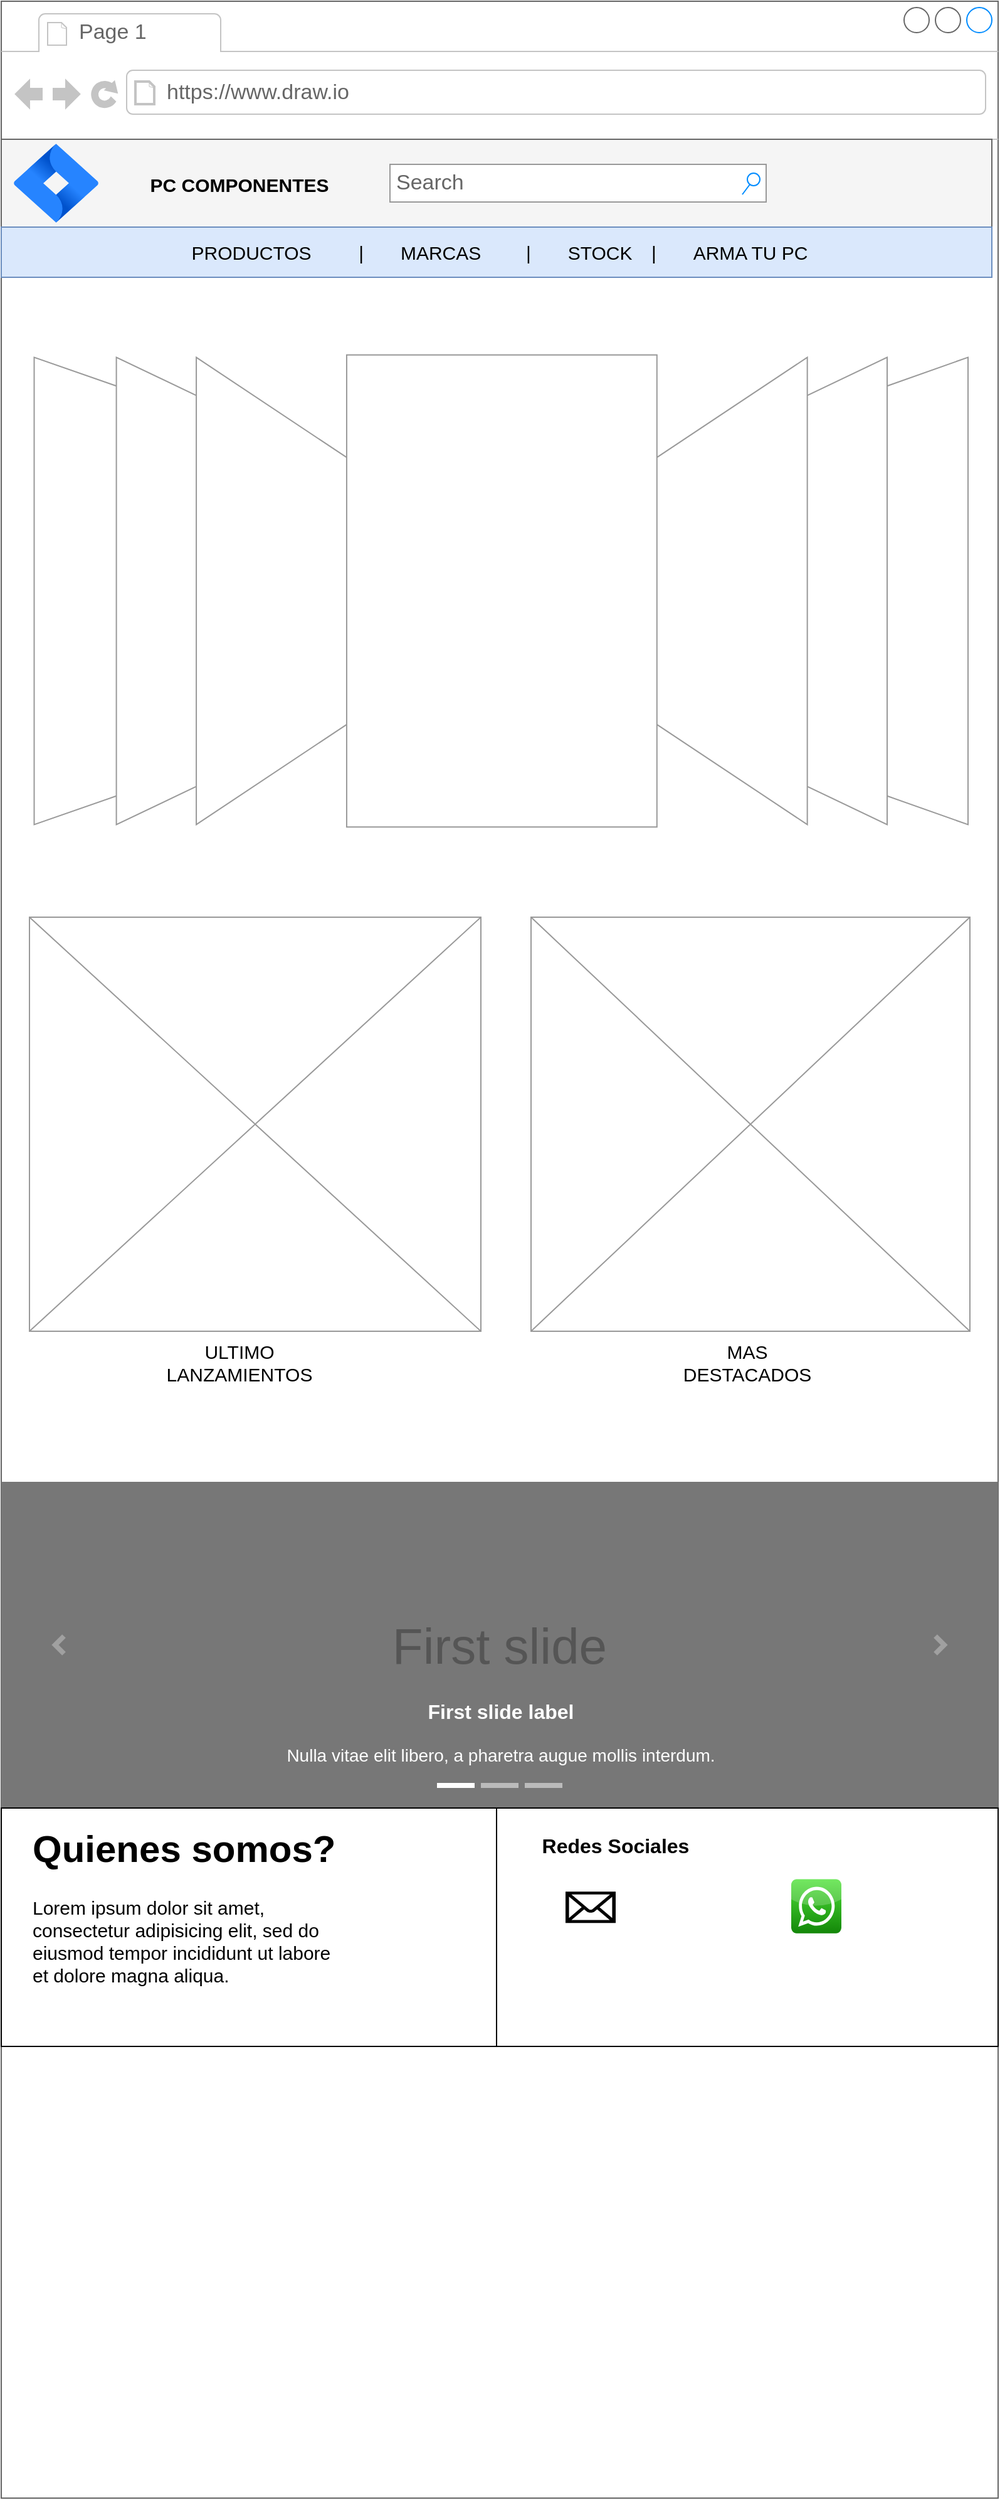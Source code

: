 <mxfile version="20.3.3" type="device" pages="4"><diagram id="NcplxV88LOsG07u2zSmv" name="PAGINA PRINCIPAL"><mxGraphModel dx="1422" dy="6599" grid="1" gridSize="10" guides="1" tooltips="1" connect="1" arrows="1" fold="1" page="1" pageScale="1" pageWidth="827" pageHeight="1169" math="0" shadow="0"><root><mxCell id="0"/><mxCell id="1" parent="0"/><mxCell id="8tEJQKvo-0MVvpQWqBIP-1" value="" style="strokeWidth=1;shadow=0;dashed=0;align=center;html=1;shape=mxgraph.mockup.containers.browserWindow;rSize=0;strokeColor=#666666;strokeColor2=#008cff;strokeColor3=#c4c4c4;mainText=,;recursiveResize=0;" parent="1" vertex="1"><mxGeometry x="40" y="-5840" width="795" height="1990" as="geometry"/></mxCell><mxCell id="8tEJQKvo-0MVvpQWqBIP-2" value="Page 1" style="strokeWidth=1;shadow=0;dashed=0;align=center;html=1;shape=mxgraph.mockup.containers.anchor;fontSize=17;fontColor=#666666;align=left;" parent="8tEJQKvo-0MVvpQWqBIP-1" vertex="1"><mxGeometry x="60" y="12" width="110" height="26" as="geometry"/></mxCell><mxCell id="8tEJQKvo-0MVvpQWqBIP-3" value="https://www.draw.io" style="strokeWidth=1;shadow=0;dashed=0;align=center;html=1;shape=mxgraph.mockup.containers.anchor;rSize=0;fontSize=17;fontColor=#666666;align=left;" parent="8tEJQKvo-0MVvpQWqBIP-1" vertex="1"><mxGeometry x="130" y="60" width="250" height="26" as="geometry"/></mxCell><mxCell id="8tEJQKvo-0MVvpQWqBIP-4" value="" style="rounded=0;whiteSpace=wrap;html=1;fillColor=#f5f5f5;strokeColor=#666666;fontColor=#333333;" parent="8tEJQKvo-0MVvpQWqBIP-1" vertex="1"><mxGeometry y="110" width="790" height="70" as="geometry"/></mxCell><mxCell id="8tEJQKvo-0MVvpQWqBIP-10" value="&lt;b&gt;&lt;font style=&quot;font-size: 15px;&quot;&gt;PC COMPONENTES&lt;/font&gt;&lt;/b&gt;" style="text;html=1;strokeColor=none;fillColor=none;align=center;verticalAlign=middle;whiteSpace=wrap;rounded=0;sketch=0;" parent="8tEJQKvo-0MVvpQWqBIP-1" vertex="1"><mxGeometry x="100" y="131" width="180" height="30" as="geometry"/></mxCell><mxCell id="pnt2ohRGJonTJq6n5zse-1" value="" style="shape=image;html=1;verticalAlign=top;verticalLabelPosition=bottom;labelBackgroundColor=#ffffff;imageAspect=0;aspect=fixed;image=https://cdn3.iconfinder.com/data/icons/essential-rounded/64/Rounded-31-128.png" vertex="1" parent="8tEJQKvo-0MVvpQWqBIP-1"><mxGeometry x="720" y="123.5" width="45" height="45" as="geometry"/></mxCell><mxCell id="pnt2ohRGJonTJq6n5zse-3" value="" style="shape=image;html=1;verticalAlign=top;verticalLabelPosition=bottom;labelBackgroundColor=#ffffff;imageAspect=0;aspect=fixed;image=https://cdn4.iconfinder.com/data/icons/core-ui-outlined/32/outlined_shopping_cart-128.png" vertex="1" parent="8tEJQKvo-0MVvpQWqBIP-1"><mxGeometry x="660" y="123.5" width="43" height="43" as="geometry"/></mxCell><mxCell id="pnt2ohRGJonTJq6n5zse-4" value="" style="image;image=img/lib/atlassian/Jira_Software_Logo.svg;fontSize=15;aspect=fixed;" vertex="1" parent="8tEJQKvo-0MVvpQWqBIP-1"><mxGeometry x="10" y="113.5" width="67.5" height="63" as="geometry"/></mxCell><mxCell id="pnt2ohRGJonTJq6n5zse-5" value="Search" style="strokeWidth=1;shadow=0;dashed=0;align=center;html=1;shape=mxgraph.mockup.forms.searchBox;strokeColor=#999999;mainText=;strokeColor2=#008cff;fontColor=#666666;fontSize=17;align=left;spacingLeft=3;" vertex="1" parent="8tEJQKvo-0MVvpQWqBIP-1"><mxGeometry x="310" y="130" width="300" height="30" as="geometry"/></mxCell><mxCell id="pnt2ohRGJonTJq6n5zse-6" value="" style="verticalLabelPosition=bottom;shadow=0;dashed=0;align=center;html=1;verticalAlign=top;strokeWidth=1;shape=mxgraph.mockup.navigation.coverFlow;strokeColor=#999999;fontSize=15;" vertex="1" parent="8tEJQKvo-0MVvpQWqBIP-1"><mxGeometry x="22.5" y="280" width="750" height="380" as="geometry"/></mxCell><mxCell id="pnt2ohRGJonTJq6n5zse-7" value="" style="rounded=0;whiteSpace=wrap;html=1;fontSize=15;fillColor=#dae8fc;strokeColor=#6c8ebf;" vertex="1" parent="8tEJQKvo-0MVvpQWqBIP-1"><mxGeometry y="180" width="790" height="40" as="geometry"/></mxCell><mxCell id="pnt2ohRGJonTJq6n5zse-11" value="PRODUCTOS&amp;nbsp;&lt;span style=&quot;white-space: pre;&quot;&gt;&#9;&lt;/span&gt;|&amp;nbsp;&lt;span style=&quot;white-space: pre;&quot;&gt;&#9;&lt;/span&gt;MARCAS&amp;nbsp;&lt;span style=&quot;white-space: pre;&quot;&gt;&#9;&lt;/span&gt;|&amp;nbsp;&lt;span style=&quot;white-space: pre;&quot;&gt;&#9;&lt;/span&gt;STOCK&amp;nbsp;&lt;span style=&quot;white-space: pre;&quot;&gt;&#9;&lt;/span&gt;|&amp;nbsp;&lt;span style=&quot;white-space: pre;&quot;&gt;&#9;&lt;/span&gt;ARMA TU PC" style="text;html=1;strokeColor=none;fillColor=none;align=center;verticalAlign=middle;whiteSpace=wrap;rounded=0;fontSize=15;" vertex="1" parent="8tEJQKvo-0MVvpQWqBIP-1"><mxGeometry x="70" y="185" width="655" height="30" as="geometry"/></mxCell><mxCell id="2O3Gc2J5jGapGuSh7n1H-1" value="" style="rounded=0;whiteSpace=wrap;html=1;fontSize=15;" vertex="1" parent="8tEJQKvo-0MVvpQWqBIP-1"><mxGeometry x="30" y="730" width="350" height="330" as="geometry"/></mxCell><mxCell id="2O3Gc2J5jGapGuSh7n1H-2" value="" style="rounded=0;whiteSpace=wrap;html=1;fontSize=15;" vertex="1" parent="8tEJQKvo-0MVvpQWqBIP-1"><mxGeometry x="422.5" y="730" width="350" height="330" as="geometry"/></mxCell><mxCell id="2O3Gc2J5jGapGuSh7n1H-3" value="ULTIMO LANZAMIENTOS" style="text;html=1;strokeColor=none;fillColor=none;align=center;verticalAlign=middle;whiteSpace=wrap;rounded=0;fontSize=15;" vertex="1" parent="8tEJQKvo-0MVvpQWqBIP-1"><mxGeometry x="115" y="1060" width="150" height="50" as="geometry"/></mxCell><mxCell id="2O3Gc2J5jGapGuSh7n1H-4" value="" style="verticalLabelPosition=bottom;shadow=0;dashed=0;align=center;html=1;verticalAlign=top;strokeWidth=1;shape=mxgraph.mockup.graphics.simpleIcon;strokeColor=#999999;fontSize=15;" vertex="1" parent="8tEJQKvo-0MVvpQWqBIP-1"><mxGeometry x="22.5" y="730" width="360" height="330" as="geometry"/></mxCell><mxCell id="2O3Gc2J5jGapGuSh7n1H-5" value="" style="verticalLabelPosition=bottom;shadow=0;dashed=0;align=center;html=1;verticalAlign=top;strokeWidth=1;shape=mxgraph.mockup.graphics.simpleIcon;strokeColor=#999999;fontSize=15;" vertex="1" parent="8tEJQKvo-0MVvpQWqBIP-1"><mxGeometry x="422.5" y="730" width="350" height="330" as="geometry"/></mxCell><mxCell id="2O3Gc2J5jGapGuSh7n1H-7" value="MAS DESTACADOS" style="text;html=1;strokeColor=none;fillColor=none;align=center;verticalAlign=middle;whiteSpace=wrap;rounded=0;fontSize=15;" vertex="1" parent="8tEJQKvo-0MVvpQWqBIP-1"><mxGeometry x="540" y="1070" width="110" height="30" as="geometry"/></mxCell><mxCell id="2O3Gc2J5jGapGuSh7n1H-8" value="First slide" style="html=1;shadow=0;dashed=0;strokeColor=none;strokeWidth=1;fillColor=#777777;fontColor=#555555;whiteSpace=wrap;align=center;verticalAlign=middle;fontStyle=0;fontSize=40;" vertex="1" parent="8tEJQKvo-0MVvpQWqBIP-1"><mxGeometry y="1180" width="795" height="260" as="geometry"/></mxCell><mxCell id="2O3Gc2J5jGapGuSh7n1H-9" value="" style="html=1;verticalLabelPosition=bottom;labelBackgroundColor=#ffffff;verticalAlign=top;shadow=0;dashed=0;strokeWidth=4;shape=mxgraph.ios7.misc.more;strokeColor=#a0a0a0;fontSize=15;" vertex="1" parent="2O3Gc2J5jGapGuSh7n1H-8"><mxGeometry x="1" y="0.5" width="7" height="14" relative="1" as="geometry"><mxPoint x="-50" y="-7" as="offset"/></mxGeometry></mxCell><mxCell id="2O3Gc2J5jGapGuSh7n1H-10" value="" style="flipH=1;html=1;verticalLabelPosition=bottom;labelBackgroundColor=#ffffff;verticalAlign=top;shadow=0;dashed=0;strokeWidth=4;shape=mxgraph.ios7.misc.more;strokeColor=#a0a0a0;fontSize=15;" vertex="1" parent="2O3Gc2J5jGapGuSh7n1H-8"><mxGeometry y="0.5" width="7" height="14" relative="1" as="geometry"><mxPoint x="43" y="-7" as="offset"/></mxGeometry></mxCell><mxCell id="2O3Gc2J5jGapGuSh7n1H-11" value="" style="html=1;shadow=0;strokeColor=none;fillColor=#ffffff;fontSize=15;" vertex="1" parent="2O3Gc2J5jGapGuSh7n1H-8"><mxGeometry x="0.5" y="1" width="30" height="4" relative="1" as="geometry"><mxPoint x="-50" y="-20" as="offset"/></mxGeometry></mxCell><mxCell id="2O3Gc2J5jGapGuSh7n1H-12" value="" style="html=1;shadow=0;strokeColor=none;fillColor=#BBBBBB;fontSize=15;" vertex="1" parent="2O3Gc2J5jGapGuSh7n1H-8"><mxGeometry x="0.5" y="1" width="30" height="4" relative="1" as="geometry"><mxPoint x="-15" y="-20" as="offset"/></mxGeometry></mxCell><mxCell id="2O3Gc2J5jGapGuSh7n1H-13" value="" style="html=1;shadow=0;strokeColor=none;fillColor=#BBBBBB;fontSize=15;" vertex="1" parent="2O3Gc2J5jGapGuSh7n1H-8"><mxGeometry x="0.5" y="1" width="30" height="4" relative="1" as="geometry"><mxPoint x="20" y="-20" as="offset"/></mxGeometry></mxCell><mxCell id="2O3Gc2J5jGapGuSh7n1H-14" value="&lt;font style=&quot;font-size: 16px&quot;&gt;&lt;b&gt;First slide label&lt;/b&gt;&lt;/font&gt;&lt;br style=&quot;font-size: 14px&quot;&gt;&lt;br style=&quot;font-size: 14px&quot;&gt;Nulla vitae elit libero, a pharetra augue mollis interdum." style="html=1;shadow=0;strokeColor=none;fillColor=none;resizeWidth=1;fontColor=#FFFFFF;fontSize=14;" vertex="1" parent="2O3Gc2J5jGapGuSh7n1H-8"><mxGeometry y="1" width="795" height="60" relative="1" as="geometry"><mxPoint y="-90" as="offset"/></mxGeometry></mxCell><mxCell id="wlj40drCkDLQa2xFTQuv-1" value="" style="rounded=0;whiteSpace=wrap;html=1;fontSize=15;" vertex="1" parent="8tEJQKvo-0MVvpQWqBIP-1"><mxGeometry y="1440" width="400" height="190" as="geometry"/></mxCell><mxCell id="wlj40drCkDLQa2xFTQuv-2" value="&lt;h1&gt;Quienes somos?&lt;/h1&gt;&lt;p&gt;Lorem ipsum dolor sit amet, consectetur adipisicing elit, sed do eiusmod tempor incididunt ut labore et dolore magna aliqua.&lt;/p&gt;" style="text;html=1;strokeColor=none;fillColor=none;spacing=5;spacingTop=-20;whiteSpace=wrap;overflow=hidden;rounded=0;fontSize=15;" vertex="1" parent="8tEJQKvo-0MVvpQWqBIP-1"><mxGeometry x="20" y="1445" width="250" height="180" as="geometry"/></mxCell><mxCell id="O2VJ3gge5wIpMnpKfOuO-1" value="" style="rounded=0;whiteSpace=wrap;html=1;fontSize=15;" vertex="1" parent="8tEJQKvo-0MVvpQWqBIP-1"><mxGeometry x="395" y="1440" width="400" height="190" as="geometry"/></mxCell><mxCell id="O2VJ3gge5wIpMnpKfOuO-4" value="&lt;b&gt;&lt;font style=&quot;font-size: 16px;&quot;&gt;Redes Sociales&lt;/font&gt;&lt;/b&gt;" style="text;html=1;strokeColor=none;fillColor=none;align=center;verticalAlign=middle;whiteSpace=wrap;rounded=0;fontSize=15;" vertex="1" parent="8tEJQKvo-0MVvpQWqBIP-1"><mxGeometry x="430" y="1455" width="120" height="30" as="geometry"/></mxCell><mxCell id="O2VJ3gge5wIpMnpKfOuO-5" value="" style="shape=mxgraph.signs.tech.mail;html=1;pointerEvents=1;fillColor=#000000;strokeColor=none;verticalLabelPosition=bottom;verticalAlign=top;align=center;fontSize=15;" vertex="1" parent="8tEJQKvo-0MVvpQWqBIP-1"><mxGeometry x="450" y="1506.6" width="40" height="25" as="geometry"/></mxCell><mxCell id="O2VJ3gge5wIpMnpKfOuO-6" value="" style="shape=image;html=1;verticalAlign=top;verticalLabelPosition=bottom;labelBackgroundColor=#ffffff;imageAspect=0;aspect=fixed;image=https://cdn3.iconfinder.com/data/icons/free-social-icons/67/facebook_square-128.png;fontSize=15;" vertex="1" parent="8tEJQKvo-0MVvpQWqBIP-1"><mxGeometry x="508.5" y="1498.35" width="41.5" height="41.5" as="geometry"/></mxCell><mxCell id="O2VJ3gge5wIpMnpKfOuO-7" value="" style="shape=image;html=1;verticalAlign=top;verticalLabelPosition=bottom;labelBackgroundColor=#ffffff;imageAspect=0;aspect=fixed;image=https://cdn3.iconfinder.com/data/icons/2018-social-media-logotypes/1000/2018_social_media_popular_app_logo_instagram-128.png;fontSize=15;" vertex="1" parent="8tEJQKvo-0MVvpQWqBIP-1"><mxGeometry x="570.25" y="1500.1" width="39.75" height="39.75" as="geometry"/></mxCell><mxCell id="O2VJ3gge5wIpMnpKfOuO-8" value="" style="dashed=0;outlineConnect=0;html=1;align=center;labelPosition=center;verticalLabelPosition=bottom;verticalAlign=top;shape=mxgraph.webicons.whatsapp;fillColor=#4FE238;gradientColor=#138709;fontSize=15;" vertex="1" parent="8tEJQKvo-0MVvpQWqBIP-1"><mxGeometry x="630" y="1496.7" width="40" height="43.15" as="geometry"/></mxCell><mxCell id="O2VJ3gge5wIpMnpKfOuO-9" value="" style="shape=image;html=1;verticalAlign=top;verticalLabelPosition=bottom;labelBackgroundColor=#ffffff;imageAspect=0;aspect=fixed;image=https://cdn1.iconfinder.com/data/icons/ionicons-outline-vol-2/512/qr-code-outline-128.png;fontSize=16;" vertex="1" parent="8tEJQKvo-0MVvpQWqBIP-1"><mxGeometry x="692.5" y="1550" width="80" height="80" as="geometry"/></mxCell></root></mxGraphModel></diagram><diagram id="1ZbBsZOHHwg9wb9veZs7" name="Página-2"><mxGraphModel dx="3903" dy="6599" grid="1" gridSize="10" guides="1" tooltips="1" connect="1" arrows="1" fold="1" page="1" pageScale="1" pageWidth="827" pageHeight="1169" math="0" shadow="0"><root><mxCell id="0"/><mxCell id="1" parent="0"/><mxCell id="6r7LdUNKGM6PfetkF_zQ-18" value="" style="strokeWidth=1;shadow=0;dashed=0;align=center;html=1;shape=mxgraph.mockup.containers.browserWindow;rSize=0;strokeColor=#666666;strokeColor2=#008cff;strokeColor3=#c4c4c4;mainText=,;recursiveResize=0;fontSize=16;" vertex="1" parent="1"><mxGeometry x="-1090" y="-2620" width="850" height="777" as="geometry"/></mxCell><mxCell id="6r7LdUNKGM6PfetkF_zQ-1" value="Email address" style="fillColor=none;strokeColor=none;align=left;fontSize=14;" vertex="1" parent="6r7LdUNKGM6PfetkF_zQ-18"><mxGeometry x="25" y="120" width="260" height="40" as="geometry"/></mxCell><mxCell id="6r7LdUNKGM6PfetkF_zQ-2" value="name@example.com" style="html=1;shadow=0;dashed=0;shape=mxgraph.bootstrap.rrect;rSize=5;fillColor=none;strokeColor=#999999;align=left;spacing=15;fontSize=14;fontColor=#6C767D;" vertex="1" parent="6r7LdUNKGM6PfetkF_zQ-18"><mxGeometry width="800" height="30" relative="1" as="geometry"><mxPoint x="-955" y="-1970" as="offset"/></mxGeometry></mxCell><mxCell id="6r7LdUNKGM6PfetkF_zQ-3" value="Example select" style="fillColor=none;strokeColor=none;align=left;fontSize=14;" vertex="1" parent="6r7LdUNKGM6PfetkF_zQ-18"><mxGeometry width="260" height="40" relative="1" as="geometry"><mxPoint x="-955" y="-1930" as="offset"/></mxGeometry></mxCell><mxCell id="6r7LdUNKGM6PfetkF_zQ-4" value="1" style="html=1;shadow=0;dashed=0;shape=mxgraph.bootstrap.rrect;rSize=5;fillColor=none;strokeColor=#999999;align=left;spacing=15;fontSize=14;fontColor=#6C767D;" vertex="1" parent="6r7LdUNKGM6PfetkF_zQ-18"><mxGeometry width="800" height="30" relative="1" as="geometry"><mxPoint x="-955" y="-1890" as="offset"/></mxGeometry></mxCell><mxCell id="6r7LdUNKGM6PfetkF_zQ-5" value="Example multiple select" style="fillColor=none;strokeColor=none;align=left;fontSize=14;" vertex="1" parent="6r7LdUNKGM6PfetkF_zQ-18"><mxGeometry width="260" height="40" relative="1" as="geometry"><mxPoint x="-955" y="-1850" as="offset"/></mxGeometry></mxCell><mxCell id="6r7LdUNKGM6PfetkF_zQ-6" value="" style="html=1;shadow=0;dashed=0;shape=mxgraph.bootstrap.rrect;rSize=5;fillColor=none;strokeColor=#999999;align=left;spacing=15;fontSize=14;fontColor=#6C767D;" vertex="1" parent="6r7LdUNKGM6PfetkF_zQ-18"><mxGeometry width="800" height="100" relative="1" as="geometry"><mxPoint x="-955" y="-1810" as="offset"/></mxGeometry></mxCell><mxCell id="6r7LdUNKGM6PfetkF_zQ-7" value="" style="html=1;shadow=0;dashed=0;shape=mxgraph.bootstrap.rightButton;rSize=5;fillColor=#F1F1F1;strokeColor=#999999;fontSize=16;" vertex="1" parent="6r7LdUNKGM6PfetkF_zQ-6"><mxGeometry x="1" width="20" height="100" relative="1" as="geometry"><mxPoint x="-20" as="offset"/></mxGeometry></mxCell><mxCell id="6r7LdUNKGM6PfetkF_zQ-8" value="" style="fillColor=#C1C1C1;strokeColor=none;fontSize=16;" vertex="1" parent="6r7LdUNKGM6PfetkF_zQ-7"><mxGeometry width="16" height="45" relative="1" as="geometry"><mxPoint x="2" y="20" as="offset"/></mxGeometry></mxCell><mxCell id="6r7LdUNKGM6PfetkF_zQ-9" value="" style="shape=triangle;direction=north;fillColor=#C1C1C1;strokeColor=none;perimeter=none;fontSize=16;" vertex="1" parent="6r7LdUNKGM6PfetkF_zQ-7"><mxGeometry width="10" height="5" relative="1" as="geometry"><mxPoint x="5" y="7.5" as="offset"/></mxGeometry></mxCell><mxCell id="6r7LdUNKGM6PfetkF_zQ-10" value="" style="shape=triangle;direction=south;fillColor=#505050;strokeColor=none;perimeter=none;fontSize=16;" vertex="1" parent="6r7LdUNKGM6PfetkF_zQ-7"><mxGeometry y="1" width="10" height="5" relative="1" as="geometry"><mxPoint x="5" y="-12.5" as="offset"/></mxGeometry></mxCell><mxCell id="6r7LdUNKGM6PfetkF_zQ-11" value="1" style="fillColor=none;strokeColor=none;align=left;spacing=15;fontSize=14;fontColor=#6C767D;" vertex="1" parent="6r7LdUNKGM6PfetkF_zQ-6"><mxGeometry width="780" height="20" relative="1" as="geometry"><mxPoint y="10" as="offset"/></mxGeometry></mxCell><mxCell id="6r7LdUNKGM6PfetkF_zQ-12" value="2" style="fillColor=none;strokeColor=none;align=left;spacing=15;fontSize=14;fontColor=#6C767D;" vertex="1" parent="6r7LdUNKGM6PfetkF_zQ-6"><mxGeometry width="780" height="20" relative="1" as="geometry"><mxPoint y="30" as="offset"/></mxGeometry></mxCell><mxCell id="6r7LdUNKGM6PfetkF_zQ-13" value="3" style="fillColor=none;strokeColor=none;align=left;spacing=15;fontSize=14;fontColor=#6C767D;" vertex="1" parent="6r7LdUNKGM6PfetkF_zQ-6"><mxGeometry width="780" height="20" relative="1" as="geometry"><mxPoint y="50" as="offset"/></mxGeometry></mxCell><mxCell id="6r7LdUNKGM6PfetkF_zQ-14" value="4" style="fillColor=none;strokeColor=none;align=left;spacing=15;fontSize=14;fontColor=#6C767D;" vertex="1" parent="6r7LdUNKGM6PfetkF_zQ-6"><mxGeometry width="780" height="20" relative="1" as="geometry"><mxPoint y="70" as="offset"/></mxGeometry></mxCell><mxCell id="6r7LdUNKGM6PfetkF_zQ-15" value="Example textarea" style="fillColor=none;strokeColor=none;align=left;fontSize=14;" vertex="1" parent="6r7LdUNKGM6PfetkF_zQ-18"><mxGeometry width="260" height="40" relative="1" as="geometry"><mxPoint x="-955" y="-1700" as="offset"/></mxGeometry></mxCell><mxCell id="6r7LdUNKGM6PfetkF_zQ-16" value="" style="html=1;shadow=0;dashed=0;shape=mxgraph.bootstrap.rrect;rSize=5;fillColor=none;strokeColor=#999999;align=left;spacing=15;fontSize=14;fontColor=#6C767D;" vertex="1" parent="6r7LdUNKGM6PfetkF_zQ-18"><mxGeometry width="800" height="90" relative="1" as="geometry"><mxPoint x="-955" y="-1660" as="offset"/></mxGeometry></mxCell><mxCell id="6r7LdUNKGM6PfetkF_zQ-19" value="Page 1" style="strokeWidth=1;shadow=0;dashed=0;align=center;html=1;shape=mxgraph.mockup.containers.anchor;fontSize=17;fontColor=#666666;align=left;" vertex="1" parent="6r7LdUNKGM6PfetkF_zQ-18"><mxGeometry x="175" y="195" width="110" height="26" as="geometry"/></mxCell><mxCell id="6r7LdUNKGM6PfetkF_zQ-20" value="https://www.draw.io" style="strokeWidth=1;shadow=0;dashed=0;align=center;html=1;shape=mxgraph.mockup.containers.anchor;rSize=0;fontSize=17;fontColor=#666666;align=left;" vertex="1" parent="6r7LdUNKGM6PfetkF_zQ-18"><mxGeometry x="245" y="243" width="250" height="26" as="geometry"/></mxCell><mxCell id="su4IOE0Fl9mEP3mPs-Hq-1" value="Email address" style="fillColor=none;strokeColor=none;align=left;fontSize=14;" vertex="1" parent="6r7LdUNKGM6PfetkF_zQ-18"><mxGeometry x="40" y="160" width="260" height="40" as="geometry"/></mxCell><mxCell id="su4IOE0Fl9mEP3mPs-Hq-2" value="name@example.com" style="html=1;shadow=0;dashed=0;shape=mxgraph.bootstrap.rrect;rSize=5;fillColor=none;strokeColor=#999999;align=left;spacing=15;fontSize=14;fontColor=#6C767D;" vertex="1" parent="6r7LdUNKGM6PfetkF_zQ-18"><mxGeometry width="800" height="30" relative="1" as="geometry"><mxPoint x="-1020" y="-2330" as="offset"/></mxGeometry></mxCell><mxCell id="su4IOE0Fl9mEP3mPs-Hq-3" value="Example select" style="fillColor=none;strokeColor=none;align=left;fontSize=14;" vertex="1" parent="6r7LdUNKGM6PfetkF_zQ-18"><mxGeometry width="260" height="40" relative="1" as="geometry"><mxPoint x="-1020" y="-2290" as="offset"/></mxGeometry></mxCell><mxCell id="su4IOE0Fl9mEP3mPs-Hq-4" value="1" style="html=1;shadow=0;dashed=0;shape=mxgraph.bootstrap.rrect;rSize=5;fillColor=none;strokeColor=#999999;align=left;spacing=15;fontSize=14;fontColor=#6C767D;" vertex="1" parent="6r7LdUNKGM6PfetkF_zQ-18"><mxGeometry width="800" height="30" relative="1" as="geometry"><mxPoint x="-1020" y="-2250" as="offset"/></mxGeometry></mxCell><mxCell id="su4IOE0Fl9mEP3mPs-Hq-5" value="Example multiple select" style="fillColor=none;strokeColor=none;align=left;fontSize=14;" vertex="1" parent="6r7LdUNKGM6PfetkF_zQ-18"><mxGeometry width="260" height="40" relative="1" as="geometry"><mxPoint x="-1020" y="-2210" as="offset"/></mxGeometry></mxCell><mxCell id="su4IOE0Fl9mEP3mPs-Hq-6" value="" style="html=1;shadow=0;dashed=0;shape=mxgraph.bootstrap.rrect;rSize=5;fillColor=none;strokeColor=#999999;align=left;spacing=15;fontSize=14;fontColor=#6C767D;" vertex="1" parent="6r7LdUNKGM6PfetkF_zQ-18"><mxGeometry width="800" height="100" relative="1" as="geometry"><mxPoint x="-1020" y="-2170" as="offset"/></mxGeometry></mxCell><mxCell id="su4IOE0Fl9mEP3mPs-Hq-7" value="" style="html=1;shadow=0;dashed=0;shape=mxgraph.bootstrap.rightButton;rSize=5;fillColor=#F1F1F1;strokeColor=#999999;fontSize=16;" vertex="1" parent="su4IOE0Fl9mEP3mPs-Hq-6"><mxGeometry x="1" width="20" height="100" relative="1" as="geometry"><mxPoint x="-20" as="offset"/></mxGeometry></mxCell><mxCell id="su4IOE0Fl9mEP3mPs-Hq-8" value="" style="fillColor=#C1C1C1;strokeColor=none;fontSize=16;" vertex="1" parent="su4IOE0Fl9mEP3mPs-Hq-7"><mxGeometry width="16" height="45" relative="1" as="geometry"><mxPoint x="2" y="20" as="offset"/></mxGeometry></mxCell><mxCell id="su4IOE0Fl9mEP3mPs-Hq-9" value="" style="shape=triangle;direction=north;fillColor=#C1C1C1;strokeColor=none;perimeter=none;fontSize=16;" vertex="1" parent="su4IOE0Fl9mEP3mPs-Hq-7"><mxGeometry width="10" height="5" relative="1" as="geometry"><mxPoint x="5" y="7.5" as="offset"/></mxGeometry></mxCell><mxCell id="su4IOE0Fl9mEP3mPs-Hq-10" value="" style="shape=triangle;direction=south;fillColor=#505050;strokeColor=none;perimeter=none;fontSize=16;" vertex="1" parent="su4IOE0Fl9mEP3mPs-Hq-7"><mxGeometry y="1" width="10" height="5" relative="1" as="geometry"><mxPoint x="5" y="-12.5" as="offset"/></mxGeometry></mxCell><mxCell id="su4IOE0Fl9mEP3mPs-Hq-11" value="1" style="fillColor=none;strokeColor=none;align=left;spacing=15;fontSize=14;fontColor=#6C767D;" vertex="1" parent="su4IOE0Fl9mEP3mPs-Hq-6"><mxGeometry width="780" height="20" relative="1" as="geometry"><mxPoint y="10" as="offset"/></mxGeometry></mxCell><mxCell id="su4IOE0Fl9mEP3mPs-Hq-12" value="2" style="fillColor=none;strokeColor=none;align=left;spacing=15;fontSize=14;fontColor=#6C767D;" vertex="1" parent="su4IOE0Fl9mEP3mPs-Hq-6"><mxGeometry width="780" height="20" relative="1" as="geometry"><mxPoint y="30" as="offset"/></mxGeometry></mxCell><mxCell id="su4IOE0Fl9mEP3mPs-Hq-13" value="3" style="fillColor=none;strokeColor=none;align=left;spacing=15;fontSize=14;fontColor=#6C767D;" vertex="1" parent="su4IOE0Fl9mEP3mPs-Hq-6"><mxGeometry width="780" height="20" relative="1" as="geometry"><mxPoint y="50" as="offset"/></mxGeometry></mxCell><mxCell id="su4IOE0Fl9mEP3mPs-Hq-14" value="4" style="fillColor=none;strokeColor=none;align=left;spacing=15;fontSize=14;fontColor=#6C767D;" vertex="1" parent="su4IOE0Fl9mEP3mPs-Hq-6"><mxGeometry width="780" height="20" relative="1" as="geometry"><mxPoint y="70" as="offset"/></mxGeometry></mxCell><mxCell id="su4IOE0Fl9mEP3mPs-Hq-15" value="Example textarea" style="fillColor=none;strokeColor=none;align=left;fontSize=14;" vertex="1" parent="6r7LdUNKGM6PfetkF_zQ-18"><mxGeometry width="260" height="40" relative="1" as="geometry"><mxPoint x="-1020" y="-2060" as="offset"/></mxGeometry></mxCell><mxCell id="su4IOE0Fl9mEP3mPs-Hq-16" value="" style="html=1;shadow=0;dashed=0;shape=mxgraph.bootstrap.rrect;rSize=5;fillColor=none;strokeColor=#999999;align=left;spacing=15;fontSize=14;fontColor=#6C767D;" vertex="1" parent="6r7LdUNKGM6PfetkF_zQ-18"><mxGeometry width="800" height="90" relative="1" as="geometry"><mxPoint x="-1020" y="-2020" as="offset"/></mxGeometry></mxCell></root></mxGraphModel></diagram><diagram id="eD4eGYhpwtHBCdGJip1r" name="Página-3"><mxGraphModel dx="1422" dy="754" grid="1" gridSize="10" guides="1" tooltips="1" connect="1" arrows="1" fold="1" page="1" pageScale="1" pageWidth="827" pageHeight="1169" math="0" shadow="0"><root><mxCell id="0"/><mxCell id="1" parent="0"/></root></mxGraphModel></diagram><diagram id="bm-mBN_JObSO1vQsUmSc" name="Página-4"><mxGraphModel dx="1422" dy="754" grid="1" gridSize="10" guides="1" tooltips="1" connect="1" arrows="1" fold="1" page="1" pageScale="1" pageWidth="827" pageHeight="1169" math="0" shadow="0"><root><mxCell id="0"/><mxCell id="1" parent="0"/></root></mxGraphModel></diagram></mxfile>
